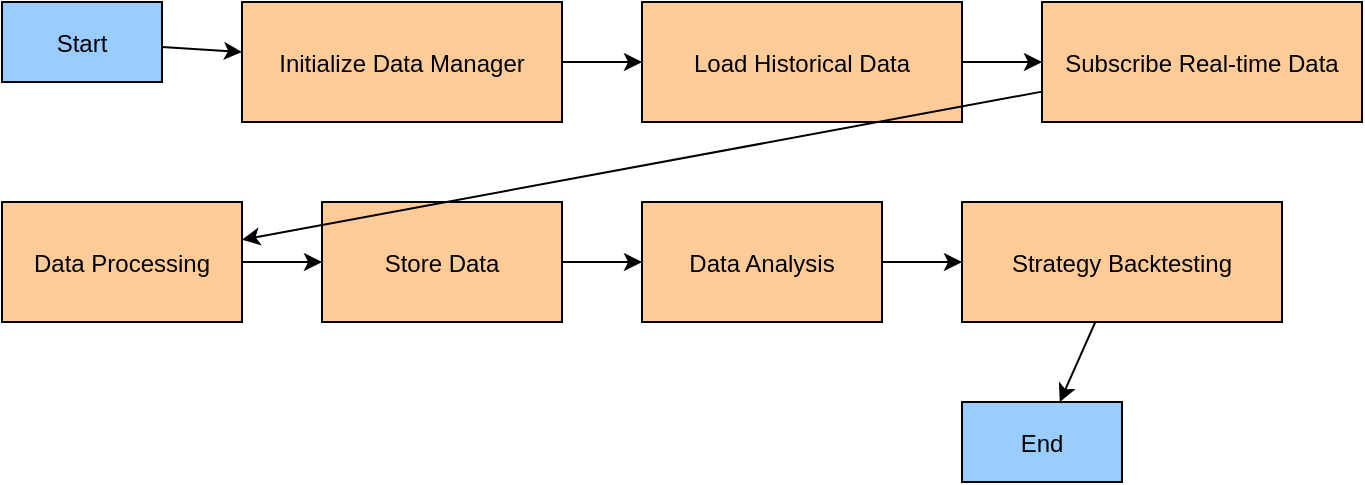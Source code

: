 <mxfile>
  <diagram id="data_management" name="VNPy Data Management">
    <mxGraphModel dx="1200" dy="800" grid="1" gridSize="10" guides="1" tooltips="1" connect="1" arrows="1" fold="1" page="1" pageScale="1" pageWidth="1100" pageHeight="850" background="#ffffff">
      <root>
        <mxCell id="0"/>
        <mxCell id="1" parent="0"/>
        
        <!-- Start -->
        <mxCell id="start" value="Start" style="start;fillColor=#99ccff;" vertex="1" parent="1">
          <mxGeometry x="40" y="40" width="80" height="40" as="geometry"/>
        </mxCell>
        
        <!-- Initialize Data Manager -->
        <mxCell id="initialize_data" value="Initialize Data Manager" style="process;fillColor=#ffcc99;" vertex="1" parent="1">
          <mxGeometry x="160" y="40" width="160" height="60" as="geometry"/>
        </mxCell>
        
        <!-- Load Historical Data -->
        <mxCell id="load_historical" value="Load Historical Data" style="process;fillColor=#ffcc99;" vertex="1" parent="1">
          <mxGeometry x="360" y="40" width="160" height="60" as="geometry"/>
        </mxCell>
        
        <!-- Subscribe Real-time Data -->
        <mxCell id="subscribe_realtime" value="Subscribe Real-time Data" style="process;fillColor=#ffcc99;" vertex="1" parent="1">
          <mxGeometry x="560" y="40" width="160" height="60" as="geometry"/>
        </mxCell>
        
        <!-- Data Processing -->
        <mxCell id="data_processing" value="Data Processing" style="process;fillColor=#ffcc99;" vertex="1" parent="1">
          <mxGeometry x="40" y="140" width="120" height="60" as="geometry"/>
        </mxCell>
        
        <!-- Store Data -->
        <mxCell id="store_data" value="Store Data" style="process;fillColor=#ffcc99;" vertex="1" parent="1">
          <mxGeometry x="200" y="140" width="120" height="60" as="geometry"/>
        </mxCell>
        
        <!-- Data Analysis -->
        <mxCell id="data_analysis" value="Data Analysis" style="process;fillColor=#ffcc99;" vertex="1" parent="1">
          <mxGeometry x="360" y="140" width="120" height="60" as="geometry"/>
        </mxCell>
        
        <!-- Strategy Backtesting -->
        <mxCell id="strategy_backtest" value="Strategy Backtesting" style="process;fillColor=#ffcc99;" vertex="1" parent="1">
          <mxGeometry x="520" y="140" width="160" height="60" as="geometry"/>
        </mxCell>
        
        <!-- End -->
        <mxCell id="end" value="End" style="end;fillColor=#99ccff;" vertex="1" parent="1">
          <mxGeometry x="520" y="240" width="80" height="40" as="geometry"/>
        </mxCell>
        
        <!-- Connections -->
        <mxCell id="conn1" value="" style="endArrow=classic;html=1;" edge="1" parent="1" source="start" target="initialize_data">
          <mxGeometry width="50" height="50" relative="1" as="geometry"/>
        </mxCell>
        
        <mxCell id="conn2" value="" style="endArrow=classic;html=1;" edge="1" parent="1" source="initialize_data" target="load_historical">
          <mxGeometry width="50" height="50" relative="1" as="geometry"/>
        </mxCell>
        
        <mxCell id="conn3" value="" style="endArrow=classic;html=1;" edge="1" parent="1" source="load_historical" target="subscribe_realtime">
          <mxGeometry width="50" height="50" relative="1" as="geometry"/>
        </mxCell>
        
        <mxCell id="conn4" value="" style="endArrow=classic;html=1;" edge="1" parent="1" source="subscribe_realtime" target="data_processing">
          <mxGeometry width="50" height="50" relative="1" as="geometry"/>
        </mxCell>
        
        <mxCell id="conn5" value="" style="endArrow=classic;html=1;" edge="1" parent="1" source="data_processing" target="store_data">
          <mxGeometry width="50" height="50" relative="1" as="geometry"/>
        </mxCell>
        
        <mxCell id="conn6" value="" style="endArrow=classic;html=1;" edge="1" parent="1" source="store_data" target="data_analysis">
          <mxGeometry width="50" height="50" relative="1" as="geometry"/>
        </mxCell>
        
        <mxCell id="conn7" value="" style="endArrow=classic;html=1;" edge="1" parent="1" source="data_analysis" target="strategy_backtest">
          <mxGeometry width="50" height="50" relative="1" as="geometry"/>
        </mxCell>
        
        <mxCell id="conn8" value="" style="endArrow=classic;html=1;" edge="1" parent="1" source="strategy_backtest" target="end">
          <mxGeometry width="50" height="50" relative="1" as="geometry"/>
        </mxCell>
        
      </root>
    </mxGraphModel>
  </diagram>
</mxfile>
